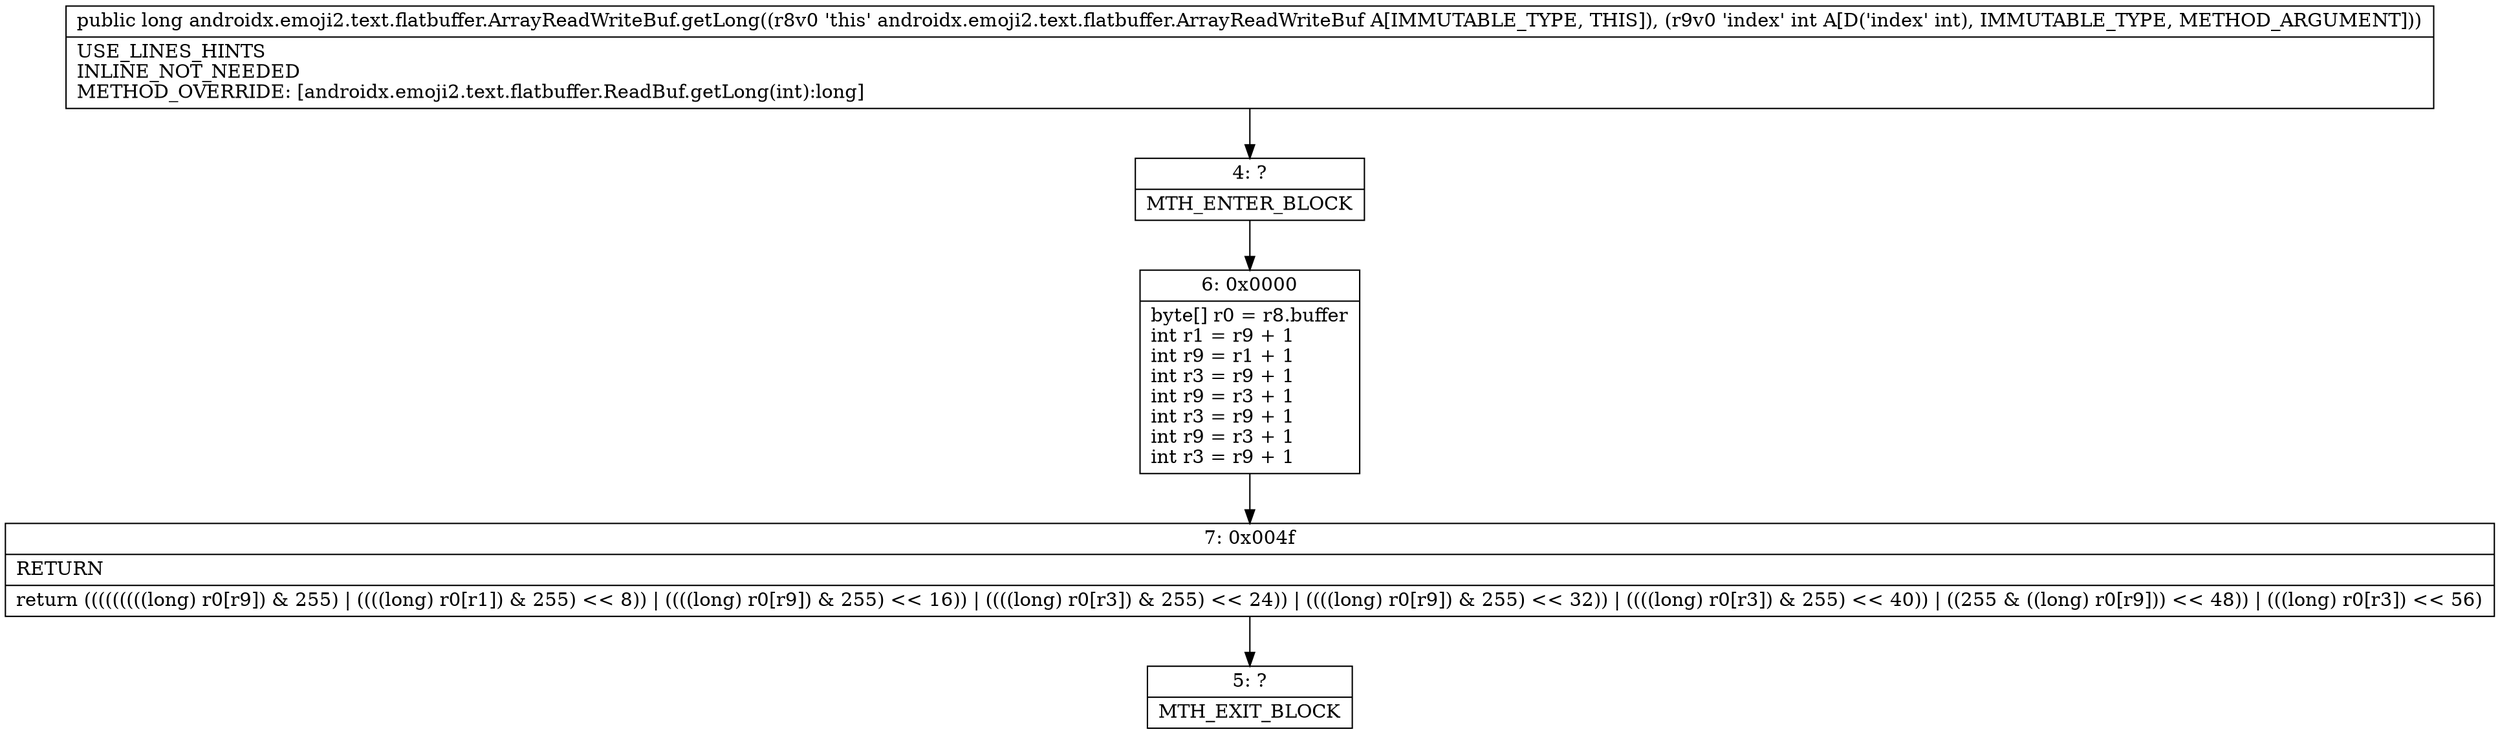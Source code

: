 digraph "CFG forandroidx.emoji2.text.flatbuffer.ArrayReadWriteBuf.getLong(I)J" {
Node_4 [shape=record,label="{4\:\ ?|MTH_ENTER_BLOCK\l}"];
Node_6 [shape=record,label="{6\:\ 0x0000|byte[] r0 = r8.buffer\lint r1 = r9 + 1\lint r9 = r1 + 1\lint r3 = r9 + 1\lint r9 = r3 + 1\lint r3 = r9 + 1\lint r9 = r3 + 1\lint r3 = r9 + 1\l}"];
Node_7 [shape=record,label="{7\:\ 0x004f|RETURN\l|return (((((((((long) r0[r9]) & 255) \| ((((long) r0[r1]) & 255) \<\< 8)) \| ((((long) r0[r9]) & 255) \<\< 16)) \| ((((long) r0[r3]) & 255) \<\< 24)) \| ((((long) r0[r9]) & 255) \<\< 32)) \| ((((long) r0[r3]) & 255) \<\< 40)) \| ((255 & ((long) r0[r9])) \<\< 48)) \| (((long) r0[r3]) \<\< 56)\l}"];
Node_5 [shape=record,label="{5\:\ ?|MTH_EXIT_BLOCK\l}"];
MethodNode[shape=record,label="{public long androidx.emoji2.text.flatbuffer.ArrayReadWriteBuf.getLong((r8v0 'this' androidx.emoji2.text.flatbuffer.ArrayReadWriteBuf A[IMMUTABLE_TYPE, THIS]), (r9v0 'index' int A[D('index' int), IMMUTABLE_TYPE, METHOD_ARGUMENT]))  | USE_LINES_HINTS\lINLINE_NOT_NEEDED\lMETHOD_OVERRIDE: [androidx.emoji2.text.flatbuffer.ReadBuf.getLong(int):long]\l}"];
MethodNode -> Node_4;Node_4 -> Node_6;
Node_6 -> Node_7;
Node_7 -> Node_5;
}

